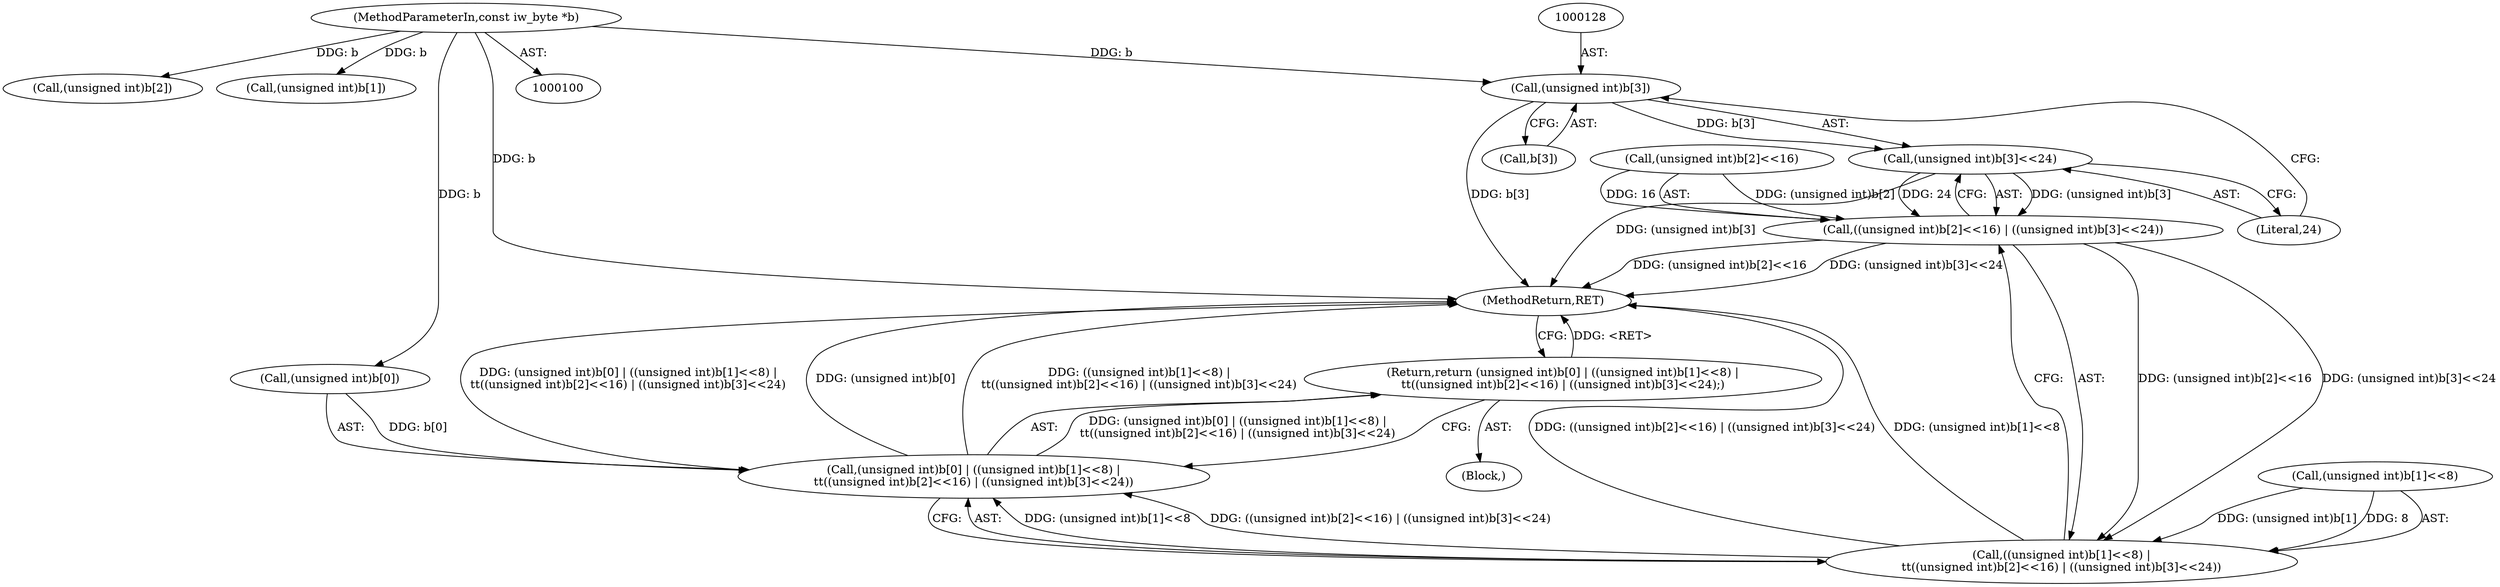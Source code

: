 digraph "0_imageworsener_a00183107d4b84bc8a714290e824ca9c68dac738_5@array" {
"1000127" [label="(Call,(unsigned int)b[3])"];
"1000101" [label="(MethodParameterIn,const iw_byte *b)"];
"1000126" [label="(Call,(unsigned int)b[3]<<24)"];
"1000118" [label="(Call,((unsigned int)b[2]<<16) | ((unsigned int)b[3]<<24))"];
"1000110" [label="(Call,((unsigned int)b[1]<<8) |\n\t\t((unsigned int)b[2]<<16) | ((unsigned int)b[3]<<24))"];
"1000104" [label="(Call,(unsigned int)b[0] | ((unsigned int)b[1]<<8) |\n\t\t((unsigned int)b[2]<<16) | ((unsigned int)b[3]<<24))"];
"1000103" [label="(Return,return (unsigned int)b[0] | ((unsigned int)b[1]<<8) |\n\t\t((unsigned int)b[2]<<16) | ((unsigned int)b[3]<<24);)"];
"1000120" [label="(Call,(unsigned int)b[2])"];
"1000110" [label="(Call,((unsigned int)b[1]<<8) |\n\t\t((unsigned int)b[2]<<16) | ((unsigned int)b[3]<<24))"];
"1000112" [label="(Call,(unsigned int)b[1])"];
"1000127" [label="(Call,(unsigned int)b[3])"];
"1000111" [label="(Call,(unsigned int)b[1]<<8)"];
"1000119" [label="(Call,(unsigned int)b[2]<<16)"];
"1000103" [label="(Return,return (unsigned int)b[0] | ((unsigned int)b[1]<<8) |\n\t\t((unsigned int)b[2]<<16) | ((unsigned int)b[3]<<24);)"];
"1000133" [label="(MethodReturn,RET)"];
"1000118" [label="(Call,((unsigned int)b[2]<<16) | ((unsigned int)b[3]<<24))"];
"1000126" [label="(Call,(unsigned int)b[3]<<24)"];
"1000104" [label="(Call,(unsigned int)b[0] | ((unsigned int)b[1]<<8) |\n\t\t((unsigned int)b[2]<<16) | ((unsigned int)b[3]<<24))"];
"1000132" [label="(Literal,24)"];
"1000101" [label="(MethodParameterIn,const iw_byte *b)"];
"1000102" [label="(Block,)"];
"1000105" [label="(Call,(unsigned int)b[0])"];
"1000129" [label="(Call,b[3])"];
"1000127" -> "1000126"  [label="AST: "];
"1000127" -> "1000129"  [label="CFG: "];
"1000128" -> "1000127"  [label="AST: "];
"1000129" -> "1000127"  [label="AST: "];
"1000132" -> "1000127"  [label="CFG: "];
"1000127" -> "1000133"  [label="DDG: b[3]"];
"1000127" -> "1000126"  [label="DDG: b[3]"];
"1000101" -> "1000127"  [label="DDG: b"];
"1000101" -> "1000100"  [label="AST: "];
"1000101" -> "1000133"  [label="DDG: b"];
"1000101" -> "1000105"  [label="DDG: b"];
"1000101" -> "1000112"  [label="DDG: b"];
"1000101" -> "1000120"  [label="DDG: b"];
"1000126" -> "1000118"  [label="AST: "];
"1000126" -> "1000132"  [label="CFG: "];
"1000132" -> "1000126"  [label="AST: "];
"1000118" -> "1000126"  [label="CFG: "];
"1000126" -> "1000133"  [label="DDG: (unsigned int)b[3]"];
"1000126" -> "1000118"  [label="DDG: (unsigned int)b[3]"];
"1000126" -> "1000118"  [label="DDG: 24"];
"1000118" -> "1000110"  [label="AST: "];
"1000119" -> "1000118"  [label="AST: "];
"1000110" -> "1000118"  [label="CFG: "];
"1000118" -> "1000133"  [label="DDG: (unsigned int)b[3]<<24"];
"1000118" -> "1000133"  [label="DDG: (unsigned int)b[2]<<16"];
"1000118" -> "1000110"  [label="DDG: (unsigned int)b[2]<<16"];
"1000118" -> "1000110"  [label="DDG: (unsigned int)b[3]<<24"];
"1000119" -> "1000118"  [label="DDG: (unsigned int)b[2]"];
"1000119" -> "1000118"  [label="DDG: 16"];
"1000110" -> "1000104"  [label="AST: "];
"1000111" -> "1000110"  [label="AST: "];
"1000104" -> "1000110"  [label="CFG: "];
"1000110" -> "1000133"  [label="DDG: ((unsigned int)b[2]<<16) | ((unsigned int)b[3]<<24)"];
"1000110" -> "1000133"  [label="DDG: (unsigned int)b[1]<<8"];
"1000110" -> "1000104"  [label="DDG: (unsigned int)b[1]<<8"];
"1000110" -> "1000104"  [label="DDG: ((unsigned int)b[2]<<16) | ((unsigned int)b[3]<<24)"];
"1000111" -> "1000110"  [label="DDG: (unsigned int)b[1]"];
"1000111" -> "1000110"  [label="DDG: 8"];
"1000104" -> "1000103"  [label="AST: "];
"1000105" -> "1000104"  [label="AST: "];
"1000103" -> "1000104"  [label="CFG: "];
"1000104" -> "1000133"  [label="DDG: (unsigned int)b[0] | ((unsigned int)b[1]<<8) |\n\t\t((unsigned int)b[2]<<16) | ((unsigned int)b[3]<<24)"];
"1000104" -> "1000133"  [label="DDG: (unsigned int)b[0]"];
"1000104" -> "1000133"  [label="DDG: ((unsigned int)b[1]<<8) |\n\t\t((unsigned int)b[2]<<16) | ((unsigned int)b[3]<<24)"];
"1000104" -> "1000103"  [label="DDG: (unsigned int)b[0] | ((unsigned int)b[1]<<8) |\n\t\t((unsigned int)b[2]<<16) | ((unsigned int)b[3]<<24)"];
"1000105" -> "1000104"  [label="DDG: b[0]"];
"1000103" -> "1000102"  [label="AST: "];
"1000133" -> "1000103"  [label="CFG: "];
"1000103" -> "1000133"  [label="DDG: <RET>"];
}
